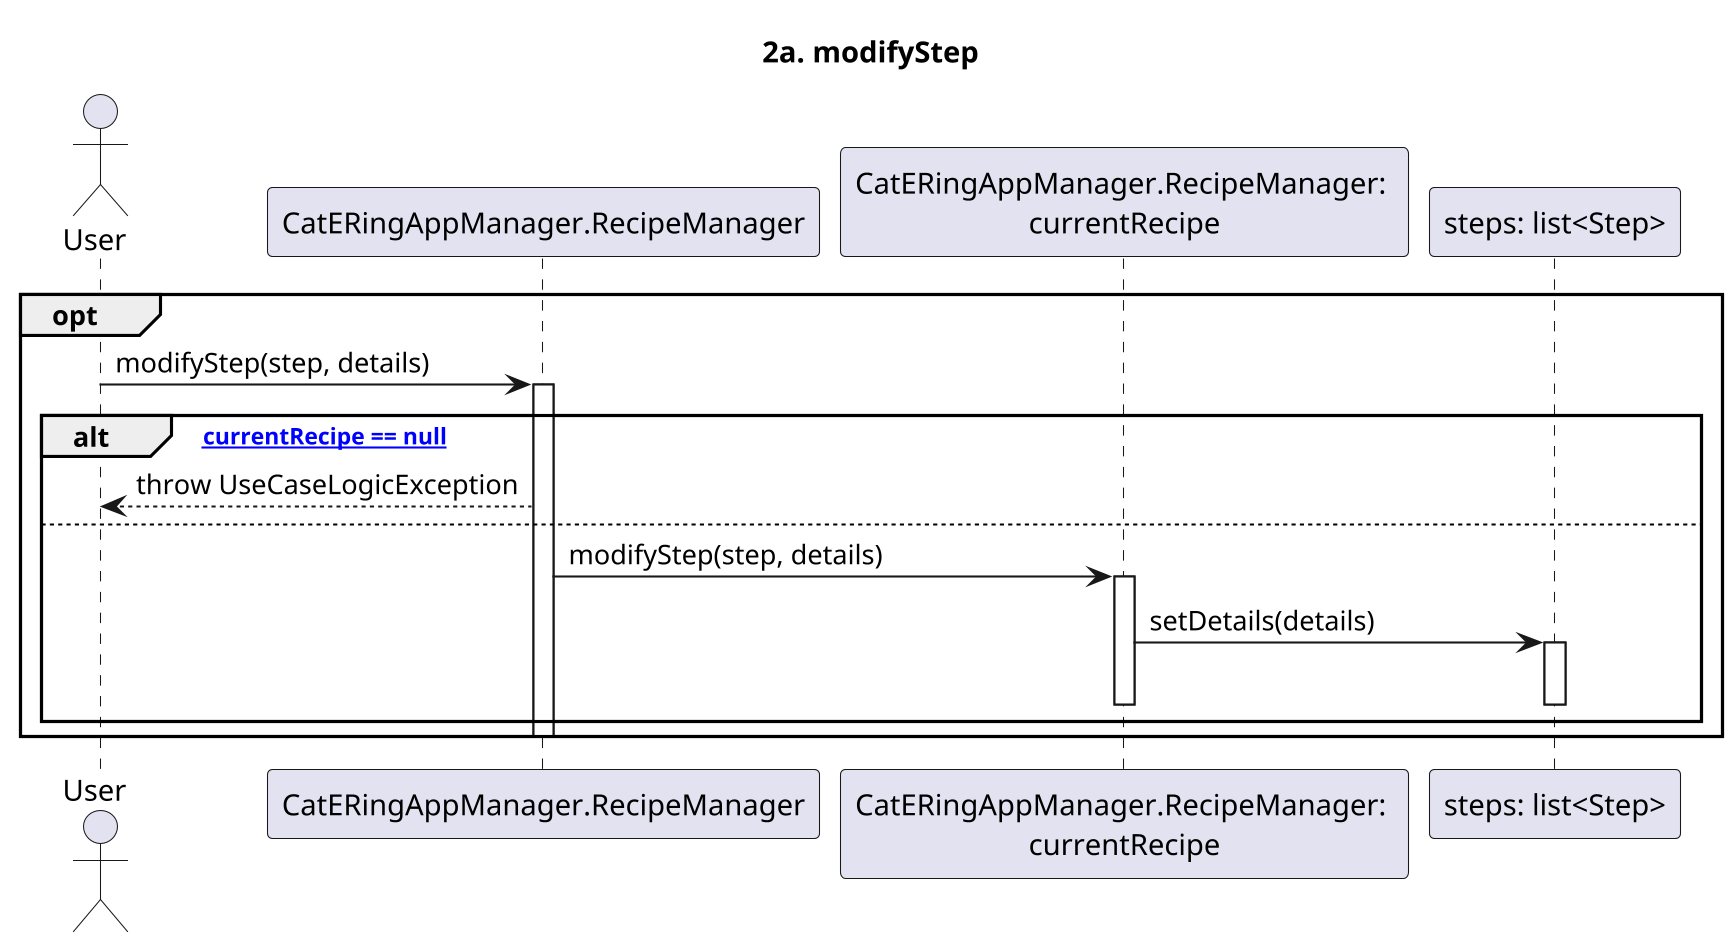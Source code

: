 @startuml

skinparam dpi 200

title: 2a. modifyStep

Actor User
Participant "CatERingAppManager.RecipeManager" as RM 
Participant "CatERingAppManager.RecipeManager: \ncurrentRecipe" as CR
Participant "steps: list<Step>" as CS 
opt
    User -> RM: modifyStep(step, details)
    Activate RM
    alt ["currentRecipe == null"]
        RM --> User: throw UseCaseLogicException
    
    else
        RM -> CR: modifyStep(step, details)
        Activate CR
        
        CR -> CS: setDetails(details)
        Activate CS
        Deactivate CS       
        Deactivate CR    
    end
    Deactivate RM
end
@enduml
